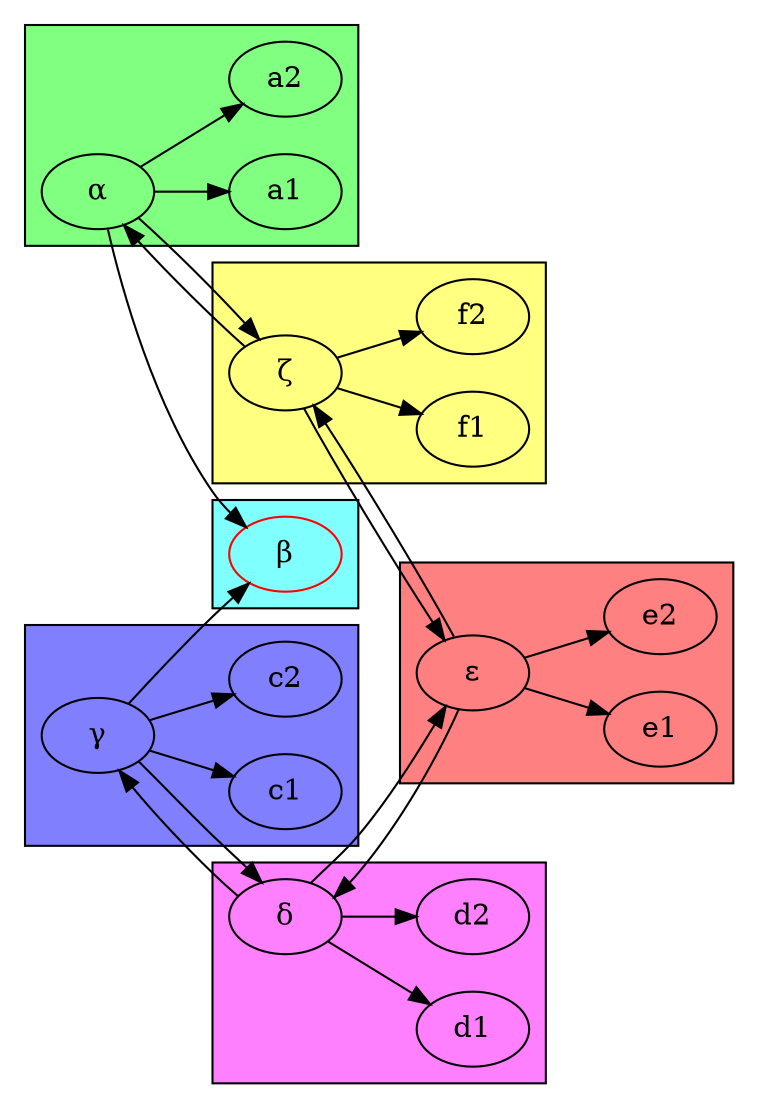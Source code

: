 digraph {
	graph [rankdir=LR];
	subgraph cluster1 {
		graph [fillcolor="#80ff80",
			rank=same,
			style=filled
		];
		a		 [label="&alpha;"];
		a1;
		a2;
	}
	subgraph cluster2 {
		graph [fillcolor="#80ffff",
			rank=same,
			style=filled
		];
		b		 [color=red,
			label="&beta;"];
	}
	subgraph cluster3 {
		graph [fillcolor="#8080ff",
			rank=same,
			style=filled
		];
		c		 [label="&gamma;"];
		c1;
		c2;
	}
	subgraph cluster4 {
		graph [fillcolor="#ff80ff",
			rank=same,
			style=filled
		];
		d		 [label="&delta;"];
		d1;
		d2;
	}
	subgraph cluster5 {
		graph [fillcolor="#ff8080",
			rank=same,
			style=filled
		];
		e		 [label="&epsilon;"];
		e1;
		e2;
	}
	subgraph cluster6 {
		graph [fillcolor="#ffff80",
			rank=same,
			style=filled
		];
		f		 [label="&zeta;"];
		f1;
		f2;
	}
	a -> b;
	a -> f;
	a -> a1;
	a -> a2;
	c -> b;
	c -> d;
	c -> c1;
	c -> c2;
	d -> c;
	d -> e;
	d -> d1;
	d -> d2;
	e -> d;
	e -> f;
	e -> e1;
	e -> e2;
	f -> a;
	f -> e;
	f -> f1;
	f -> f2;
}
